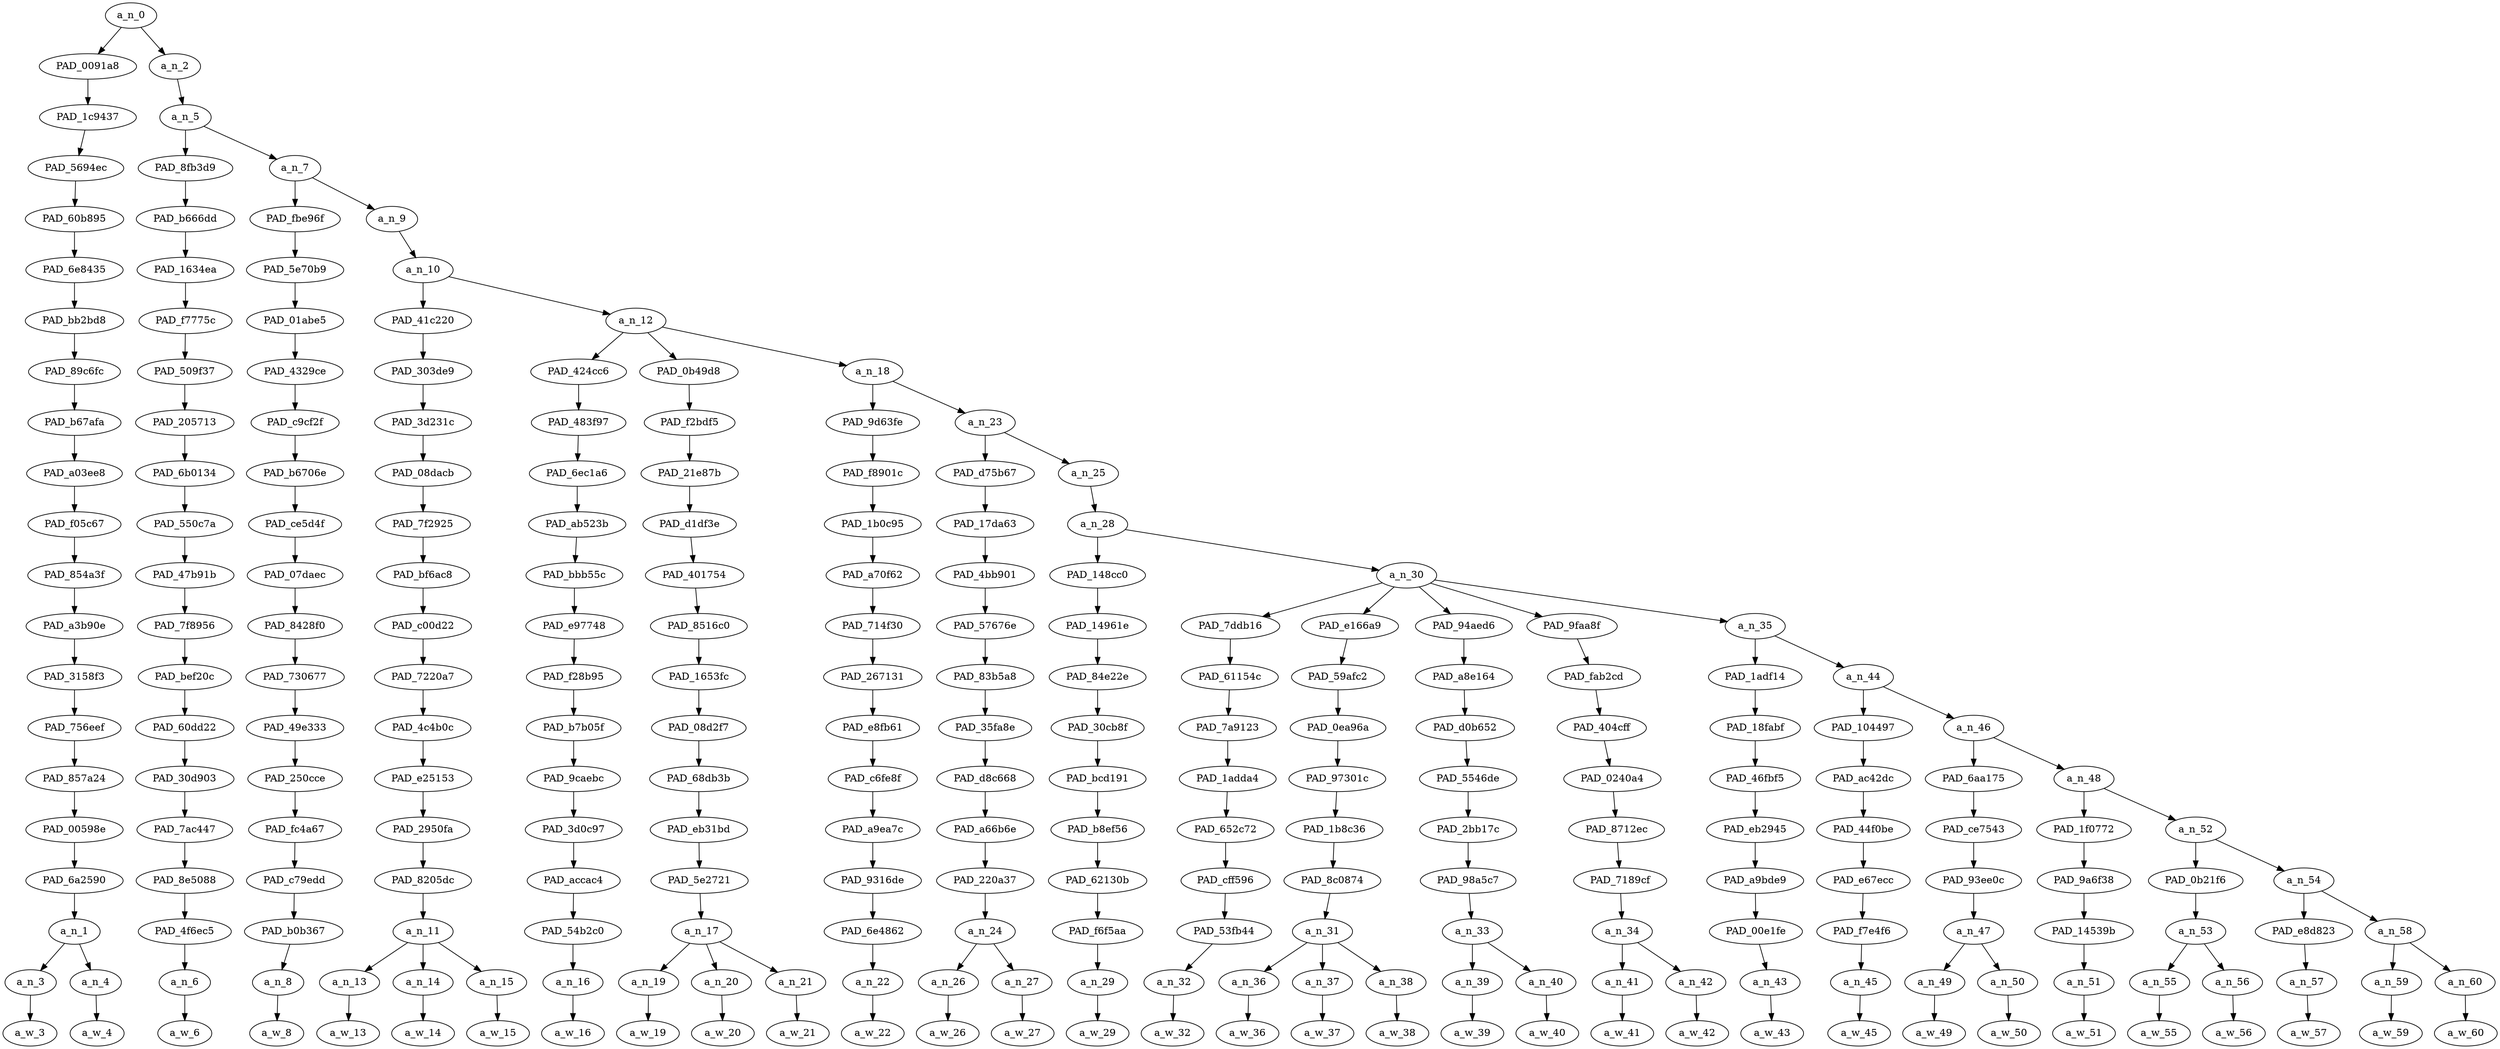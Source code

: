 strict digraph "" {
	a_n_0	[div_dir=1,
		index=0,
		level=20,
		pos="2.03865966796875,20!",
		text_span="[0, 1, 2, 3, 4, 5, 6, 7, 8, 9, 10, 11, 12, 13, 14, 15, 16, 17, 18, 19, 20, 21, 22, 23, 24, 25, 26, 27, 28, 29, 30, 31, 32]",
		value=0.99999999];
	PAD_0091a8	[div_dir=-1,
		index=0,
		level=19,
		pos="0.5,19!",
		text_span="[0, 1]",
		value=0.09368764];
	a_n_0 -> PAD_0091a8;
	a_n_2	[div_dir=1,
		index=1,
		level=19,
		pos="3.5773193359375,19!",
		text_span="[2, 3, 4, 5, 6, 7, 8, 9, 10, 11, 12, 13, 14, 15, 16, 17, 18, 19, 20, 21, 22, 23, 24, 25, 26, 27, 28, 29, 30, 31, 32]",
		value=0.90568983];
	a_n_0 -> a_n_2;
	PAD_1c9437	[div_dir=-1,
		index=0,
		level=18,
		pos="0.5,18!",
		text_span="[0, 1]",
		value=0.09368764];
	PAD_0091a8 -> PAD_1c9437;
	PAD_5694ec	[div_dir=-1,
		index=0,
		level=17,
		pos="0.5,17!",
		text_span="[0, 1]",
		value=0.09368764];
	PAD_1c9437 -> PAD_5694ec;
	PAD_60b895	[div_dir=-1,
		index=0,
		level=16,
		pos="0.5,16!",
		text_span="[0, 1]",
		value=0.09368764];
	PAD_5694ec -> PAD_60b895;
	PAD_6e8435	[div_dir=-1,
		index=0,
		level=15,
		pos="0.5,15!",
		text_span="[0, 1]",
		value=0.09368764];
	PAD_60b895 -> PAD_6e8435;
	PAD_bb2bd8	[div_dir=-1,
		index=0,
		level=14,
		pos="0.5,14!",
		text_span="[0, 1]",
		value=0.09368764];
	PAD_6e8435 -> PAD_bb2bd8;
	PAD_89c6fc	[div_dir=-1,
		index=0,
		level=13,
		pos="0.5,13!",
		text_span="[0, 1]",
		value=0.09368764];
	PAD_bb2bd8 -> PAD_89c6fc;
	PAD_b67afa	[div_dir=-1,
		index=0,
		level=12,
		pos="0.5,12!",
		text_span="[0, 1]",
		value=0.09368764];
	PAD_89c6fc -> PAD_b67afa;
	PAD_a03ee8	[div_dir=-1,
		index=0,
		level=11,
		pos="0.5,11!",
		text_span="[0, 1]",
		value=0.09368764];
	PAD_b67afa -> PAD_a03ee8;
	PAD_f05c67	[div_dir=-1,
		index=0,
		level=10,
		pos="0.5,10!",
		text_span="[0, 1]",
		value=0.09368764];
	PAD_a03ee8 -> PAD_f05c67;
	PAD_854a3f	[div_dir=-1,
		index=0,
		level=9,
		pos="0.5,9!",
		text_span="[0, 1]",
		value=0.09368764];
	PAD_f05c67 -> PAD_854a3f;
	PAD_a3b90e	[div_dir=-1,
		index=0,
		level=8,
		pos="0.5,8!",
		text_span="[0, 1]",
		value=0.09368764];
	PAD_854a3f -> PAD_a3b90e;
	PAD_3158f3	[div_dir=-1,
		index=0,
		level=7,
		pos="0.5,7!",
		text_span="[0, 1]",
		value=0.09368764];
	PAD_a3b90e -> PAD_3158f3;
	PAD_756eef	[div_dir=-1,
		index=0,
		level=6,
		pos="0.5,6!",
		text_span="[0, 1]",
		value=0.09368764];
	PAD_3158f3 -> PAD_756eef;
	PAD_857a24	[div_dir=-1,
		index=0,
		level=5,
		pos="0.5,5!",
		text_span="[0, 1]",
		value=0.09368764];
	PAD_756eef -> PAD_857a24;
	PAD_00598e	[div_dir=-1,
		index=0,
		level=4,
		pos="0.5,4!",
		text_span="[0, 1]",
		value=0.09368764];
	PAD_857a24 -> PAD_00598e;
	PAD_6a2590	[div_dir=-1,
		index=0,
		level=3,
		pos="0.5,3!",
		text_span="[0, 1]",
		value=0.09368764];
	PAD_00598e -> PAD_6a2590;
	a_n_1	[div_dir=-1,
		index=0,
		level=2,
		pos="0.5,2!",
		text_span="[0, 1]",
		value=0.09368764];
	PAD_6a2590 -> a_n_1;
	a_n_3	[div_dir=-1,
		index=0,
		level=1,
		pos="0.0,1!",
		text_span="[0]",
		value=0.04449030];
	a_n_1 -> a_n_3;
	a_n_4	[div_dir=-1,
		index=1,
		level=1,
		pos="1.0,1!",
		text_span="[1]",
		value=0.04882544];
	a_n_1 -> a_n_4;
	a_w_3	[div_dir=0,
		index=0,
		level=0,
		pos="0,0!",
		text_span="[0]",
		value="<user>"];
	a_n_3 -> a_w_3;
	a_w_4	[div_dir=0,
		index=1,
		level=0,
		pos="1,0!",
		text_span="[1]",
		value="<u200d>"];
	a_n_4 -> a_w_4;
	a_n_5	[div_dir=1,
		index=1,
		level=18,
		pos="3.5773193359375,18!",
		text_span="[2, 3, 4, 5, 6, 7, 8, 9, 10, 11, 12, 13, 14, 15, 16, 17, 18, 19, 20, 21, 22, 23, 24, 25, 26, 27, 28, 29, 30, 31, 32]",
		value=0.90503466];
	a_n_2 -> a_n_5;
	PAD_8fb3d9	[div_dir=1,
		index=1,
		level=17,
		pos="2.0,17!",
		text_span="[2]",
		value=0.03025991];
	a_n_5 -> PAD_8fb3d9;
	a_n_7	[div_dir=1,
		index=2,
		level=17,
		pos="5.154638671875,17!",
		text_span="[3, 4, 5, 6, 7, 8, 9, 10, 11, 12, 13, 14, 15, 16, 17, 18, 19, 20, 21, 22, 23, 24, 25, 26, 27, 28, 29, 30, 31, 32]",
		value=0.87411958];
	a_n_5 -> a_n_7;
	PAD_b666dd	[div_dir=1,
		index=1,
		level=16,
		pos="2.0,16!",
		text_span="[2]",
		value=0.03025991];
	PAD_8fb3d9 -> PAD_b666dd;
	PAD_1634ea	[div_dir=1,
		index=1,
		level=15,
		pos="2.0,15!",
		text_span="[2]",
		value=0.03025991];
	PAD_b666dd -> PAD_1634ea;
	PAD_f7775c	[div_dir=1,
		index=1,
		level=14,
		pos="2.0,14!",
		text_span="[2]",
		value=0.03025991];
	PAD_1634ea -> PAD_f7775c;
	PAD_509f37	[div_dir=1,
		index=1,
		level=13,
		pos="2.0,13!",
		text_span="[2]",
		value=0.03025991];
	PAD_f7775c -> PAD_509f37;
	PAD_205713	[div_dir=1,
		index=1,
		level=12,
		pos="2.0,12!",
		text_span="[2]",
		value=0.03025991];
	PAD_509f37 -> PAD_205713;
	PAD_6b0134	[div_dir=1,
		index=1,
		level=11,
		pos="2.0,11!",
		text_span="[2]",
		value=0.03025991];
	PAD_205713 -> PAD_6b0134;
	PAD_550c7a	[div_dir=1,
		index=1,
		level=10,
		pos="2.0,10!",
		text_span="[2]",
		value=0.03025991];
	PAD_6b0134 -> PAD_550c7a;
	PAD_47b91b	[div_dir=1,
		index=1,
		level=9,
		pos="2.0,9!",
		text_span="[2]",
		value=0.03025991];
	PAD_550c7a -> PAD_47b91b;
	PAD_7f8956	[div_dir=1,
		index=1,
		level=8,
		pos="2.0,8!",
		text_span="[2]",
		value=0.03025991];
	PAD_47b91b -> PAD_7f8956;
	PAD_bef20c	[div_dir=1,
		index=1,
		level=7,
		pos="2.0,7!",
		text_span="[2]",
		value=0.03025991];
	PAD_7f8956 -> PAD_bef20c;
	PAD_60dd22	[div_dir=1,
		index=1,
		level=6,
		pos="2.0,6!",
		text_span="[2]",
		value=0.03025991];
	PAD_bef20c -> PAD_60dd22;
	PAD_30d903	[div_dir=1,
		index=1,
		level=5,
		pos="2.0,5!",
		text_span="[2]",
		value=0.03025991];
	PAD_60dd22 -> PAD_30d903;
	PAD_7ac447	[div_dir=1,
		index=1,
		level=4,
		pos="2.0,4!",
		text_span="[2]",
		value=0.03025991];
	PAD_30d903 -> PAD_7ac447;
	PAD_8e5088	[div_dir=1,
		index=1,
		level=3,
		pos="2.0,3!",
		text_span="[2]",
		value=0.03025991];
	PAD_7ac447 -> PAD_8e5088;
	PAD_4f6ec5	[div_dir=1,
		index=1,
		level=2,
		pos="2.0,2!",
		text_span="[2]",
		value=0.03025991];
	PAD_8e5088 -> PAD_4f6ec5;
	a_n_6	[div_dir=1,
		index=2,
		level=1,
		pos="2.0,1!",
		text_span="[2]",
		value=0.03025991];
	PAD_4f6ec5 -> a_n_6;
	a_w_6	[div_dir=0,
		index=2,
		level=0,
		pos="2,0!",
		text_span="[2]",
		value=i];
	a_n_6 -> a_w_6;
	PAD_fbe96f	[div_dir=-1,
		index=2,
		level=16,
		pos="3.0,16!",
		text_span="[3]",
		value=0.02992532];
	a_n_7 -> PAD_fbe96f;
	a_n_9	[div_dir=1,
		index=3,
		level=16,
		pos="7.30927734375,16!",
		text_span="[4, 5, 6, 7, 8, 9, 10, 11, 12, 13, 14, 15, 16, 17, 18, 19, 20, 21, 22, 23, 24, 25, 26, 27, 28, 29, 30, 31, 32]",
		value=0.84353866];
	a_n_7 -> a_n_9;
	PAD_5e70b9	[div_dir=-1,
		index=2,
		level=15,
		pos="3.0,15!",
		text_span="[3]",
		value=0.02992532];
	PAD_fbe96f -> PAD_5e70b9;
	PAD_01abe5	[div_dir=-1,
		index=2,
		level=14,
		pos="3.0,14!",
		text_span="[3]",
		value=0.02992532];
	PAD_5e70b9 -> PAD_01abe5;
	PAD_4329ce	[div_dir=-1,
		index=2,
		level=13,
		pos="3.0,13!",
		text_span="[3]",
		value=0.02992532];
	PAD_01abe5 -> PAD_4329ce;
	PAD_c9cf2f	[div_dir=-1,
		index=2,
		level=12,
		pos="3.0,12!",
		text_span="[3]",
		value=0.02992532];
	PAD_4329ce -> PAD_c9cf2f;
	PAD_b6706e	[div_dir=-1,
		index=2,
		level=11,
		pos="3.0,11!",
		text_span="[3]",
		value=0.02992532];
	PAD_c9cf2f -> PAD_b6706e;
	PAD_ce5d4f	[div_dir=-1,
		index=2,
		level=10,
		pos="3.0,10!",
		text_span="[3]",
		value=0.02992532];
	PAD_b6706e -> PAD_ce5d4f;
	PAD_07daec	[div_dir=-1,
		index=2,
		level=9,
		pos="3.0,9!",
		text_span="[3]",
		value=0.02992532];
	PAD_ce5d4f -> PAD_07daec;
	PAD_8428f0	[div_dir=-1,
		index=2,
		level=8,
		pos="3.0,8!",
		text_span="[3]",
		value=0.02992532];
	PAD_07daec -> PAD_8428f0;
	PAD_730677	[div_dir=-1,
		index=2,
		level=7,
		pos="3.0,7!",
		text_span="[3]",
		value=0.02992532];
	PAD_8428f0 -> PAD_730677;
	PAD_49e333	[div_dir=-1,
		index=2,
		level=6,
		pos="3.0,6!",
		text_span="[3]",
		value=0.02992532];
	PAD_730677 -> PAD_49e333;
	PAD_250cce	[div_dir=-1,
		index=2,
		level=5,
		pos="3.0,5!",
		text_span="[3]",
		value=0.02992532];
	PAD_49e333 -> PAD_250cce;
	PAD_fc4a67	[div_dir=-1,
		index=2,
		level=4,
		pos="3.0,4!",
		text_span="[3]",
		value=0.02992532];
	PAD_250cce -> PAD_fc4a67;
	PAD_c79edd	[div_dir=-1,
		index=2,
		level=3,
		pos="3.0,3!",
		text_span="[3]",
		value=0.02992532];
	PAD_fc4a67 -> PAD_c79edd;
	PAD_b0b367	[div_dir=-1,
		index=2,
		level=2,
		pos="3.0,2!",
		text_span="[3]",
		value=0.02992532];
	PAD_c79edd -> PAD_b0b367;
	a_n_8	[div_dir=-1,
		index=3,
		level=1,
		pos="3.0,1!",
		text_span="[3]",
		value=0.02992532];
	PAD_b0b367 -> a_n_8;
	a_w_8	[div_dir=0,
		index=3,
		level=0,
		pos="3,0!",
		text_span="[3]",
		value=agree];
	a_n_8 -> a_w_8;
	a_n_10	[div_dir=1,
		index=3,
		level=15,
		pos="7.30927734375,15!",
		text_span="[4, 5, 6, 7, 8, 9, 10, 11, 12, 13, 14, 15, 16, 17, 18, 19, 20, 21, 22, 23, 24, 25, 26, 27, 28, 29, 30, 31, 32]",
		value=0.84286565];
	a_n_9 -> a_n_10;
	PAD_41c220	[div_dir=1,
		index=3,
		level=14,
		pos="5.0,14!",
		text_span="[4, 5, 6]",
		value=0.06357774];
	a_n_10 -> PAD_41c220;
	a_n_12	[div_dir=1,
		index=4,
		level=14,
		pos="9.6185546875,14!",
		text_span="[7, 8, 9, 10, 11, 12, 13, 14, 15, 16, 17, 18, 19, 20, 21, 22, 23, 24, 25, 26, 27, 28, 29, 30, 31, 32]",
		value=0.77861490];
	a_n_10 -> a_n_12;
	PAD_303de9	[div_dir=1,
		index=3,
		level=13,
		pos="5.0,13!",
		text_span="[4, 5, 6]",
		value=0.06357774];
	PAD_41c220 -> PAD_303de9;
	PAD_3d231c	[div_dir=1,
		index=3,
		level=12,
		pos="5.0,12!",
		text_span="[4, 5, 6]",
		value=0.06357774];
	PAD_303de9 -> PAD_3d231c;
	PAD_08dacb	[div_dir=1,
		index=3,
		level=11,
		pos="5.0,11!",
		text_span="[4, 5, 6]",
		value=0.06357774];
	PAD_3d231c -> PAD_08dacb;
	PAD_7f2925	[div_dir=1,
		index=3,
		level=10,
		pos="5.0,10!",
		text_span="[4, 5, 6]",
		value=0.06357774];
	PAD_08dacb -> PAD_7f2925;
	PAD_bf6ac8	[div_dir=1,
		index=3,
		level=9,
		pos="5.0,9!",
		text_span="[4, 5, 6]",
		value=0.06357774];
	PAD_7f2925 -> PAD_bf6ac8;
	PAD_c00d22	[div_dir=1,
		index=3,
		level=8,
		pos="5.0,8!",
		text_span="[4, 5, 6]",
		value=0.06357774];
	PAD_bf6ac8 -> PAD_c00d22;
	PAD_7220a7	[div_dir=1,
		index=3,
		level=7,
		pos="5.0,7!",
		text_span="[4, 5, 6]",
		value=0.06357774];
	PAD_c00d22 -> PAD_7220a7;
	PAD_4c4b0c	[div_dir=1,
		index=3,
		level=6,
		pos="5.0,6!",
		text_span="[4, 5, 6]",
		value=0.06357774];
	PAD_7220a7 -> PAD_4c4b0c;
	PAD_e25153	[div_dir=1,
		index=3,
		level=5,
		pos="5.0,5!",
		text_span="[4, 5, 6]",
		value=0.06357774];
	PAD_4c4b0c -> PAD_e25153;
	PAD_2950fa	[div_dir=1,
		index=3,
		level=4,
		pos="5.0,4!",
		text_span="[4, 5, 6]",
		value=0.06357774];
	PAD_e25153 -> PAD_2950fa;
	PAD_8205dc	[div_dir=1,
		index=3,
		level=3,
		pos="5.0,3!",
		text_span="[4, 5, 6]",
		value=0.06357774];
	PAD_2950fa -> PAD_8205dc;
	a_n_11	[div_dir=1,
		index=3,
		level=2,
		pos="5.0,2!",
		text_span="[4, 5, 6]",
		value=0.06357774];
	PAD_8205dc -> a_n_11;
	a_n_13	[div_dir=1,
		index=4,
		level=1,
		pos="4.0,1!",
		text_span="[4]",
		value=0.01870530];
	a_n_11 -> a_n_13;
	a_n_14	[div_dir=1,
		index=5,
		level=1,
		pos="5.0,1!",
		text_span="[5]",
		value=0.02303440];
	a_n_11 -> a_n_14;
	a_n_15	[div_dir=1,
		index=6,
		level=1,
		pos="6.0,1!",
		text_span="[6]",
		value=0.02161282];
	a_n_11 -> a_n_15;
	a_w_13	[div_dir=0,
		index=4,
		level=0,
		pos="4,0!",
		text_span="[4]",
		value=the];
	a_n_13 -> a_w_13;
	a_w_14	[div_dir=0,
		index=5,
		level=0,
		pos="5,0!",
		text_span="[5]",
		value=catholic];
	a_n_14 -> a_w_14;
	a_w_15	[div_dir=0,
		index=6,
		level=0,
		pos="6,0!",
		text_span="[6]",
		value=church];
	a_n_15 -> a_w_15;
	PAD_424cc6	[div_dir=1,
		index=4,
		level=13,
		pos="7.0,13!",
		text_span="[7]",
		value=0.02448675];
	a_n_12 -> PAD_424cc6;
	PAD_0b49d8	[div_dir=1,
		index=5,
		level=13,
		pos="9.0,13!",
		text_span="[8, 9, 10]",
		value=0.15094545];
	a_n_12 -> PAD_0b49d8;
	a_n_18	[div_dir=1,
		index=6,
		level=13,
		pos="12.8556640625,13!",
		text_span="[11, 12, 13, 14, 15, 16, 17, 18, 19, 20, 21, 22, 23, 24, 25, 26, 27, 28, 29, 30, 31, 32]",
		value=0.60254772];
	a_n_12 -> a_n_18;
	PAD_483f97	[div_dir=1,
		index=4,
		level=12,
		pos="7.0,12!",
		text_span="[7]",
		value=0.02448675];
	PAD_424cc6 -> PAD_483f97;
	PAD_6ec1a6	[div_dir=1,
		index=4,
		level=11,
		pos="7.0,11!",
		text_span="[7]",
		value=0.02448675];
	PAD_483f97 -> PAD_6ec1a6;
	PAD_ab523b	[div_dir=1,
		index=4,
		level=10,
		pos="7.0,10!",
		text_span="[7]",
		value=0.02448675];
	PAD_6ec1a6 -> PAD_ab523b;
	PAD_bbb55c	[div_dir=1,
		index=4,
		level=9,
		pos="7.0,9!",
		text_span="[7]",
		value=0.02448675];
	PAD_ab523b -> PAD_bbb55c;
	PAD_e97748	[div_dir=1,
		index=4,
		level=8,
		pos="7.0,8!",
		text_span="[7]",
		value=0.02448675];
	PAD_bbb55c -> PAD_e97748;
	PAD_f28b95	[div_dir=1,
		index=4,
		level=7,
		pos="7.0,7!",
		text_span="[7]",
		value=0.02448675];
	PAD_e97748 -> PAD_f28b95;
	PAD_b7b05f	[div_dir=1,
		index=4,
		level=6,
		pos="7.0,6!",
		text_span="[7]",
		value=0.02448675];
	PAD_f28b95 -> PAD_b7b05f;
	PAD_9caebc	[div_dir=1,
		index=4,
		level=5,
		pos="7.0,5!",
		text_span="[7]",
		value=0.02448675];
	PAD_b7b05f -> PAD_9caebc;
	PAD_3d0c97	[div_dir=1,
		index=4,
		level=4,
		pos="7.0,4!",
		text_span="[7]",
		value=0.02448675];
	PAD_9caebc -> PAD_3d0c97;
	PAD_accac4	[div_dir=1,
		index=4,
		level=3,
		pos="7.0,3!",
		text_span="[7]",
		value=0.02448675];
	PAD_3d0c97 -> PAD_accac4;
	PAD_54b2c0	[div_dir=1,
		index=4,
		level=2,
		pos="7.0,2!",
		text_span="[7]",
		value=0.02448675];
	PAD_accac4 -> PAD_54b2c0;
	a_n_16	[div_dir=1,
		index=7,
		level=1,
		pos="7.0,1!",
		text_span="[7]",
		value=0.02448675];
	PAD_54b2c0 -> a_n_16;
	a_w_16	[div_dir=0,
		index=7,
		level=0,
		pos="7,0!",
		text_span="[7]",
		value=loves];
	a_n_16 -> a_w_16;
	PAD_f2bdf5	[div_dir=1,
		index=5,
		level=12,
		pos="9.0,12!",
		text_span="[8, 9, 10]",
		value=0.15094545];
	PAD_0b49d8 -> PAD_f2bdf5;
	PAD_21e87b	[div_dir=1,
		index=5,
		level=11,
		pos="9.0,11!",
		text_span="[8, 9, 10]",
		value=0.15094545];
	PAD_f2bdf5 -> PAD_21e87b;
	PAD_d1df3e	[div_dir=1,
		index=5,
		level=10,
		pos="9.0,10!",
		text_span="[8, 9, 10]",
		value=0.15094545];
	PAD_21e87b -> PAD_d1df3e;
	PAD_401754	[div_dir=1,
		index=5,
		level=9,
		pos="9.0,9!",
		text_span="[8, 9, 10]",
		value=0.15094545];
	PAD_d1df3e -> PAD_401754;
	PAD_8516c0	[div_dir=1,
		index=5,
		level=8,
		pos="9.0,8!",
		text_span="[8, 9, 10]",
		value=0.15094545];
	PAD_401754 -> PAD_8516c0;
	PAD_1653fc	[div_dir=1,
		index=5,
		level=7,
		pos="9.0,7!",
		text_span="[8, 9, 10]",
		value=0.15094545];
	PAD_8516c0 -> PAD_1653fc;
	PAD_08d2f7	[div_dir=1,
		index=5,
		level=6,
		pos="9.0,6!",
		text_span="[8, 9, 10]",
		value=0.15094545];
	PAD_1653fc -> PAD_08d2f7;
	PAD_68db3b	[div_dir=1,
		index=5,
		level=5,
		pos="9.0,5!",
		text_span="[8, 9, 10]",
		value=0.15094545];
	PAD_08d2f7 -> PAD_68db3b;
	PAD_eb31bd	[div_dir=1,
		index=5,
		level=4,
		pos="9.0,4!",
		text_span="[8, 9, 10]",
		value=0.15094545];
	PAD_68db3b -> PAD_eb31bd;
	PAD_5e2721	[div_dir=1,
		index=5,
		level=3,
		pos="9.0,3!",
		text_span="[8, 9, 10]",
		value=0.15094545];
	PAD_eb31bd -> PAD_5e2721;
	a_n_17	[div_dir=1,
		index=5,
		level=2,
		pos="9.0,2!",
		text_span="[8, 9, 10]",
		value=0.15094545];
	PAD_5e2721 -> a_n_17;
	a_n_19	[div_dir=1,
		index=8,
		level=1,
		pos="8.0,1!",
		text_span="[8]",
		value=0.01916651];
	a_n_17 -> a_n_19;
	a_n_20	[div_dir=1,
		index=9,
		level=1,
		pos="9.0,1!",
		text_span="[9]",
		value=0.08926177];
	a_n_17 -> a_n_20;
	a_n_21	[div_dir=1,
		index=10,
		level=1,
		pos="10.0,1!",
		text_span="[10]",
		value=0.04222968];
	a_n_17 -> a_n_21;
	a_w_19	[div_dir=0,
		index=8,
		level=0,
		pos="8,0!",
		text_span="[8]",
		value=their];
	a_n_19 -> a_w_19;
	a_w_20	[div_dir=0,
		index=9,
		level=0,
		pos="9,0!",
		text_span="[9]",
		value=muzzie];
	a_n_20 -> a_w_20;
	a_w_21	[div_dir=0,
		index=10,
		level=0,
		pos="10,0!",
		text_span="[10]",
		value=infiltration];
	a_n_21 -> a_w_21;
	PAD_9d63fe	[div_dir=1,
		index=6,
		level=12,
		pos="11.0,12!",
		text_span="[11]",
		value=0.01454459];
	a_n_18 -> PAD_9d63fe;
	a_n_23	[div_dir=1,
		index=7,
		level=12,
		pos="14.711328125,12!",
		text_span="[12, 13, 14, 15, 16, 17, 18, 19, 20, 21, 22, 23, 24, 25, 26, 27, 28, 29, 30, 31, 32]",
		value=0.58745850];
	a_n_18 -> a_n_23;
	PAD_f8901c	[div_dir=1,
		index=6,
		level=11,
		pos="11.0,11!",
		text_span="[11]",
		value=0.01454459];
	PAD_9d63fe -> PAD_f8901c;
	PAD_1b0c95	[div_dir=1,
		index=6,
		level=10,
		pos="11.0,10!",
		text_span="[11]",
		value=0.01454459];
	PAD_f8901c -> PAD_1b0c95;
	PAD_a70f62	[div_dir=1,
		index=6,
		level=9,
		pos="11.0,9!",
		text_span="[11]",
		value=0.01454459];
	PAD_1b0c95 -> PAD_a70f62;
	PAD_714f30	[div_dir=1,
		index=6,
		level=8,
		pos="11.0,8!",
		text_span="[11]",
		value=0.01454459];
	PAD_a70f62 -> PAD_714f30;
	PAD_267131	[div_dir=1,
		index=6,
		level=7,
		pos="11.0,7!",
		text_span="[11]",
		value=0.01454459];
	PAD_714f30 -> PAD_267131;
	PAD_e8fb61	[div_dir=1,
		index=6,
		level=6,
		pos="11.0,6!",
		text_span="[11]",
		value=0.01454459];
	PAD_267131 -> PAD_e8fb61;
	PAD_c6fe8f	[div_dir=1,
		index=6,
		level=5,
		pos="11.0,5!",
		text_span="[11]",
		value=0.01454459];
	PAD_e8fb61 -> PAD_c6fe8f;
	PAD_a9ea7c	[div_dir=1,
		index=6,
		level=4,
		pos="11.0,4!",
		text_span="[11]",
		value=0.01454459];
	PAD_c6fe8f -> PAD_a9ea7c;
	PAD_9316de	[div_dir=1,
		index=6,
		level=3,
		pos="11.0,3!",
		text_span="[11]",
		value=0.01454459];
	PAD_a9ea7c -> PAD_9316de;
	PAD_6e4862	[div_dir=1,
		index=6,
		level=2,
		pos="11.0,2!",
		text_span="[11]",
		value=0.01454459];
	PAD_9316de -> PAD_6e4862;
	a_n_22	[div_dir=1,
		index=11,
		level=1,
		pos="11.0,1!",
		text_span="[11]",
		value=0.01454459];
	PAD_6e4862 -> a_n_22;
	a_w_22	[div_dir=0,
		index=11,
		level=0,
		pos="11,0!",
		text_span="[11]",
		value=at];
	a_n_22 -> a_w_22;
	PAD_d75b67	[div_dir=1,
		index=7,
		level=11,
		pos="12.5,11!",
		text_span="[12, 13]",
		value=0.03211676];
	a_n_23 -> PAD_d75b67;
	a_n_25	[div_dir=1,
		index=8,
		level=11,
		pos="16.92265625,11!",
		text_span="[14, 15, 16, 17, 18, 19, 20, 21, 22, 23, 24, 25, 26, 27, 28, 29, 30, 31, 32]",
		value=0.55479472];
	a_n_23 -> a_n_25;
	PAD_17da63	[div_dir=1,
		index=7,
		level=10,
		pos="12.5,10!",
		text_span="[12, 13]",
		value=0.03211676];
	PAD_d75b67 -> PAD_17da63;
	PAD_4bb901	[div_dir=1,
		index=7,
		level=9,
		pos="12.5,9!",
		text_span="[12, 13]",
		value=0.03211676];
	PAD_17da63 -> PAD_4bb901;
	PAD_57676e	[div_dir=1,
		index=7,
		level=8,
		pos="12.5,8!",
		text_span="[12, 13]",
		value=0.03211676];
	PAD_4bb901 -> PAD_57676e;
	PAD_83b5a8	[div_dir=1,
		index=7,
		level=7,
		pos="12.5,7!",
		text_span="[12, 13]",
		value=0.03211676];
	PAD_57676e -> PAD_83b5a8;
	PAD_35fa8e	[div_dir=1,
		index=7,
		level=6,
		pos="12.5,6!",
		text_span="[12, 13]",
		value=0.03211676];
	PAD_83b5a8 -> PAD_35fa8e;
	PAD_d8c668	[div_dir=1,
		index=7,
		level=5,
		pos="12.5,5!",
		text_span="[12, 13]",
		value=0.03211676];
	PAD_35fa8e -> PAD_d8c668;
	PAD_a66b6e	[div_dir=1,
		index=7,
		level=4,
		pos="12.5,4!",
		text_span="[12, 13]",
		value=0.03211676];
	PAD_d8c668 -> PAD_a66b6e;
	PAD_220a37	[div_dir=1,
		index=7,
		level=3,
		pos="12.5,3!",
		text_span="[12, 13]",
		value=0.03211676];
	PAD_a66b6e -> PAD_220a37;
	a_n_24	[div_dir=1,
		index=7,
		level=2,
		pos="12.5,2!",
		text_span="[12, 13]",
		value=0.03211676];
	PAD_220a37 -> a_n_24;
	a_n_26	[div_dir=1,
		index=12,
		level=1,
		pos="12.0,1!",
		text_span="[12]",
		value=0.01501913];
	a_n_24 -> a_n_26;
	a_n_27	[div_dir=1,
		index=13,
		level=1,
		pos="13.0,1!",
		text_span="[13]",
		value=0.01699038];
	a_n_24 -> a_n_27;
	a_w_26	[div_dir=0,
		index=12,
		level=0,
		pos="12,0!",
		text_span="[12]",
		value=any];
	a_n_26 -> a_w_26;
	a_w_27	[div_dir=0,
		index=13,
		level=0,
		pos="13,0!",
		text_span="[13]",
		value=cost];
	a_n_27 -> a_w_27;
	a_n_28	[div_dir=1,
		index=8,
		level=10,
		pos="16.92265625,10!",
		text_span="[14, 15, 16, 17, 18, 19, 20, 21, 22, 23, 24, 25, 26, 27, 28, 29, 30, 31, 32]",
		value=0.55425502];
	a_n_25 -> a_n_28;
	PAD_148cc0	[div_dir=1,
		index=8,
		level=9,
		pos="14.0,9!",
		text_span="[14]",
		value=0.01765897];
	a_n_28 -> PAD_148cc0;
	a_n_30	[div_dir=1,
		index=9,
		level=9,
		pos="19.8453125,9!",
		text_span="[15, 16, 17, 18, 19, 20, 21, 22, 23, 24, 25, 26, 27, 28, 29, 30, 31, 32]",
		value=0.53605636];
	a_n_28 -> a_n_30;
	PAD_14961e	[div_dir=1,
		index=8,
		level=8,
		pos="14.0,8!",
		text_span="[14]",
		value=0.01765897];
	PAD_148cc0 -> PAD_14961e;
	PAD_84e22e	[div_dir=1,
		index=8,
		level=7,
		pos="14.0,7!",
		text_span="[14]",
		value=0.01765897];
	PAD_14961e -> PAD_84e22e;
	PAD_30cb8f	[div_dir=1,
		index=8,
		level=6,
		pos="14.0,6!",
		text_span="[14]",
		value=0.01765897];
	PAD_84e22e -> PAD_30cb8f;
	PAD_bcd191	[div_dir=1,
		index=8,
		level=5,
		pos="14.0,5!",
		text_span="[14]",
		value=0.01765897];
	PAD_30cb8f -> PAD_bcd191;
	PAD_b8ef56	[div_dir=1,
		index=8,
		level=4,
		pos="14.0,4!",
		text_span="[14]",
		value=0.01765897];
	PAD_bcd191 -> PAD_b8ef56;
	PAD_62130b	[div_dir=1,
		index=8,
		level=3,
		pos="14.0,3!",
		text_span="[14]",
		value=0.01765897];
	PAD_b8ef56 -> PAD_62130b;
	PAD_f6f5aa	[div_dir=1,
		index=8,
		level=2,
		pos="14.0,2!",
		text_span="[14]",
		value=0.01765897];
	PAD_62130b -> PAD_f6f5aa;
	a_n_29	[div_dir=1,
		index=14,
		level=1,
		pos="14.0,1!",
		text_span="[14]",
		value=0.01765897];
	PAD_f6f5aa -> a_n_29;
	a_w_29	[div_dir=0,
		index=14,
		level=0,
		pos="14,0!",
		text_span="[14]",
		value=they];
	a_n_29 -> a_w_29;
	PAD_7ddb16	[div_dir=1,
		index=10,
		level=8,
		pos="18.0,8!",
		text_span="[18]",
		value=0.01663753];
	a_n_30 -> PAD_7ddb16;
	PAD_e166a9	[div_dir=1,
		index=9,
		level=8,
		pos="16.0,8!",
		text_span="[15, 16, 17]",
		value=0.05279918];
	a_n_30 -> PAD_e166a9;
	PAD_94aed6	[div_dir=1,
		index=11,
		level=8,
		pos="19.5,8!",
		text_span="[19, 20]",
		value=0.03702164];
	a_n_30 -> PAD_94aed6;
	PAD_9faa8f	[div_dir=1,
		index=12,
		level=8,
		pos="21.5,8!",
		text_span="[21, 22]",
		value=0.06376413];
	a_n_30 -> PAD_9faa8f;
	a_n_35	[div_dir=1,
		index=13,
		level=8,
		pos="24.2265625,8!",
		text_span="[23, 24, 25, 26, 27, 28, 29, 30, 31, 32]",
		value=0.36531322];
	a_n_30 -> a_n_35;
	PAD_61154c	[div_dir=1,
		index=10,
		level=7,
		pos="18.0,7!",
		text_span="[18]",
		value=0.01663753];
	PAD_7ddb16 -> PAD_61154c;
	PAD_7a9123	[div_dir=1,
		index=10,
		level=6,
		pos="18.0,6!",
		text_span="[18]",
		value=0.01663753];
	PAD_61154c -> PAD_7a9123;
	PAD_1adda4	[div_dir=1,
		index=10,
		level=5,
		pos="18.0,5!",
		text_span="[18]",
		value=0.01663753];
	PAD_7a9123 -> PAD_1adda4;
	PAD_652c72	[div_dir=1,
		index=10,
		level=4,
		pos="18.0,4!",
		text_span="[18]",
		value=0.01663753];
	PAD_1adda4 -> PAD_652c72;
	PAD_cff596	[div_dir=1,
		index=10,
		level=3,
		pos="18.0,3!",
		text_span="[18]",
		value=0.01663753];
	PAD_652c72 -> PAD_cff596;
	PAD_53fb44	[div_dir=1,
		index=10,
		level=2,
		pos="18.0,2!",
		text_span="[18]",
		value=0.01663753];
	PAD_cff596 -> PAD_53fb44;
	a_n_32	[div_dir=1,
		index=18,
		level=1,
		pos="18.0,1!",
		text_span="[18]",
		value=0.01663753];
	PAD_53fb44 -> a_n_32;
	a_w_32	[div_dir=0,
		index=18,
		level=0,
		pos="18,0!",
		text_span="[18]",
		value=and1];
	a_n_32 -> a_w_32;
	PAD_59afc2	[div_dir=1,
		index=9,
		level=7,
		pos="16.0,7!",
		text_span="[15, 16, 17]",
		value=0.05279918];
	PAD_e166a9 -> PAD_59afc2;
	PAD_0ea96a	[div_dir=1,
		index=9,
		level=6,
		pos="16.0,6!",
		text_span="[15, 16, 17]",
		value=0.05279918];
	PAD_59afc2 -> PAD_0ea96a;
	PAD_97301c	[div_dir=1,
		index=9,
		level=5,
		pos="16.0,5!",
		text_span="[15, 16, 17]",
		value=0.05279918];
	PAD_0ea96a -> PAD_97301c;
	PAD_1b8c36	[div_dir=1,
		index=9,
		level=4,
		pos="16.0,4!",
		text_span="[15, 16, 17]",
		value=0.05279918];
	PAD_97301c -> PAD_1b8c36;
	PAD_8c0874	[div_dir=1,
		index=9,
		level=3,
		pos="16.0,3!",
		text_span="[15, 16, 17]",
		value=0.05279918];
	PAD_1b8c36 -> PAD_8c0874;
	a_n_31	[div_dir=1,
		index=9,
		level=2,
		pos="16.0,2!",
		text_span="[15, 16, 17]",
		value=0.05279918];
	PAD_8c0874 -> a_n_31;
	a_n_36	[div_dir=1,
		index=15,
		level=1,
		pos="15.0,1!",
		text_span="[15]",
		value=0.01802179];
	a_n_31 -> a_n_36;
	a_n_37	[div_dir=-1,
		index=16,
		level=1,
		pos="16.0,1!",
		text_span="[16]",
		value=0.01759646];
	a_n_31 -> a_n_37;
	a_n_38	[div_dir=1,
		index=17,
		level=1,
		pos="17.0,1!",
		text_span="[17]",
		value=0.01716501];
	a_n_31 -> a_n_38;
	a_w_36	[div_dir=0,
		index=15,
		level=0,
		pos="15,0!",
		text_span="[15]",
		value=give];
	a_n_36 -> a_w_36;
	a_w_37	[div_dir=0,
		index=16,
		level=0,
		pos="16,0!",
		text_span="[16]",
		value=and];
	a_n_37 -> a_w_37;
	a_w_38	[div_dir=0,
		index=17,
		level=0,
		pos="17,0!",
		text_span="[17]",
		value=give1];
	a_n_38 -> a_w_38;
	PAD_a8e164	[div_dir=1,
		index=11,
		level=7,
		pos="19.5,7!",
		text_span="[19, 20]",
		value=0.03702164];
	PAD_94aed6 -> PAD_a8e164;
	PAD_d0b652	[div_dir=1,
		index=11,
		level=6,
		pos="19.5,6!",
		text_span="[19, 20]",
		value=0.03702164];
	PAD_a8e164 -> PAD_d0b652;
	PAD_5546de	[div_dir=1,
		index=11,
		level=5,
		pos="19.5,5!",
		text_span="[19, 20]",
		value=0.03702164];
	PAD_d0b652 -> PAD_5546de;
	PAD_2bb17c	[div_dir=1,
		index=11,
		level=4,
		pos="19.5,4!",
		text_span="[19, 20]",
		value=0.03702164];
	PAD_5546de -> PAD_2bb17c;
	PAD_98a5c7	[div_dir=1,
		index=11,
		level=3,
		pos="19.5,3!",
		text_span="[19, 20]",
		value=0.03702164];
	PAD_2bb17c -> PAD_98a5c7;
	a_n_33	[div_dir=1,
		index=11,
		level=2,
		pos="19.5,2!",
		text_span="[19, 20]",
		value=0.03702164];
	PAD_98a5c7 -> a_n_33;
	a_n_39	[div_dir=1,
		index=19,
		level=1,
		pos="19.0,1!",
		text_span="[19]",
		value=0.01771923];
	a_n_33 -> a_n_39;
	a_n_40	[div_dir=1,
		index=20,
		level=1,
		pos="20.0,1!",
		text_span="[20]",
		value=0.01925114];
	a_n_33 -> a_n_40;
	a_w_39	[div_dir=0,
		index=19,
		level=0,
		pos="19,0!",
		text_span="[19]",
		value=give2];
	a_n_39 -> a_w_39;
	a_w_40	[div_dir=0,
		index=20,
		level=0,
		pos="20,0!",
		text_span="[20]",
		value=to];
	a_n_40 -> a_w_40;
	PAD_fab2cd	[div_dir=1,
		index=12,
		level=7,
		pos="21.5,7!",
		text_span="[21, 22]",
		value=0.06376413];
	PAD_9faa8f -> PAD_fab2cd;
	PAD_404cff	[div_dir=1,
		index=12,
		level=6,
		pos="21.5,6!",
		text_span="[21, 22]",
		value=0.06376413];
	PAD_fab2cd -> PAD_404cff;
	PAD_0240a4	[div_dir=1,
		index=12,
		level=5,
		pos="21.5,5!",
		text_span="[21, 22]",
		value=0.06376413];
	PAD_404cff -> PAD_0240a4;
	PAD_8712ec	[div_dir=1,
		index=12,
		level=4,
		pos="21.5,4!",
		text_span="[21, 22]",
		value=0.06376413];
	PAD_0240a4 -> PAD_8712ec;
	PAD_7189cf	[div_dir=1,
		index=12,
		level=3,
		pos="21.5,3!",
		text_span="[21, 22]",
		value=0.06376413];
	PAD_8712ec -> PAD_7189cf;
	a_n_34	[div_dir=1,
		index=12,
		level=2,
		pos="21.5,2!",
		text_span="[21, 22]",
		value=0.06376413];
	PAD_7189cf -> a_n_34;
	a_n_41	[div_dir=1,
		index=21,
		level=1,
		pos="21.0,1!",
		text_span="[21]",
		value=0.01954391];
	a_n_34 -> a_n_41;
	a_n_42	[div_dir=1,
		index=22,
		level=1,
		pos="22.0,1!",
		text_span="[22]",
		value=0.04384950];
	a_n_34 -> a_n_42;
	a_w_41	[div_dir=0,
		index=21,
		level=0,
		pos="21,0!",
		text_span="[21]",
		value=the1];
	a_n_41 -> a_w_41;
	a_w_42	[div_dir=0,
		index=22,
		level=0,
		pos="22,0!",
		text_span="[22]",
		value=sand];
	a_n_42 -> a_w_42;
	PAD_1adf14	[div_dir=1,
		index=13,
		level=7,
		pos="23.0,7!",
		text_span="[23]",
		value=0.15377549];
	a_n_35 -> PAD_1adf14;
	a_n_44	[div_dir=1,
		index=14,
		level=7,
		pos="25.453125,7!",
		text_span="[24, 25, 26, 27, 28, 29, 30, 31, 32]",
		value=0.21105805];
	a_n_35 -> a_n_44;
	PAD_18fabf	[div_dir=1,
		index=13,
		level=6,
		pos="23.0,6!",
		text_span="[23]",
		value=0.15377549];
	PAD_1adf14 -> PAD_18fabf;
	PAD_46fbf5	[div_dir=1,
		index=13,
		level=5,
		pos="23.0,5!",
		text_span="[23]",
		value=0.15377549];
	PAD_18fabf -> PAD_46fbf5;
	PAD_eb2945	[div_dir=1,
		index=13,
		level=4,
		pos="23.0,4!",
		text_span="[23]",
		value=0.15377549];
	PAD_46fbf5 -> PAD_eb2945;
	PAD_a9bde9	[div_dir=1,
		index=13,
		level=3,
		pos="23.0,3!",
		text_span="[23]",
		value=0.15377549];
	PAD_eb2945 -> PAD_a9bde9;
	PAD_00e1fe	[div_dir=1,
		index=13,
		level=2,
		pos="23.0,2!",
		text_span="[23]",
		value=0.15377549];
	PAD_a9bde9 -> PAD_00e1fe;
	a_n_43	[div_dir=1,
		index=23,
		level=1,
		pos="23.0,1!",
		text_span="[23]",
		value=0.15377549];
	PAD_00e1fe -> a_n_43;
	a_w_43	[div_dir=0,
		index=23,
		level=0,
		pos="23,0!",
		text_span="[23]",
		value=niggers];
	a_n_43 -> a_w_43;
	PAD_104497	[div_dir=-1,
		index=14,
		level=6,
		pos="24.0,6!",
		text_span="[24]",
		value=0.03997231];
	a_n_44 -> PAD_104497;
	a_n_46	[div_dir=1,
		index=15,
		level=6,
		pos="26.90625,6!",
		text_span="[25, 26, 27, 28, 29, 30, 31, 32]",
		value=0.17084349];
	a_n_44 -> a_n_46;
	PAD_ac42dc	[div_dir=-1,
		index=14,
		level=5,
		pos="24.0,5!",
		text_span="[24]",
		value=0.03997231];
	PAD_104497 -> PAD_ac42dc;
	PAD_44f0be	[div_dir=-1,
		index=14,
		level=4,
		pos="24.0,4!",
		text_span="[24]",
		value=0.03997231];
	PAD_ac42dc -> PAD_44f0be;
	PAD_e67ecc	[div_dir=-1,
		index=14,
		level=3,
		pos="24.0,3!",
		text_span="[24]",
		value=0.03997231];
	PAD_44f0be -> PAD_e67ecc;
	PAD_f7e4f6	[div_dir=-1,
		index=14,
		level=2,
		pos="24.0,2!",
		text_span="[24]",
		value=0.03997231];
	PAD_e67ecc -> PAD_f7e4f6;
	a_n_45	[div_dir=-1,
		index=24,
		level=1,
		pos="24.0,1!",
		text_span="[24]",
		value=0.03997231];
	PAD_f7e4f6 -> a_n_45;
	a_w_45	[div_dir=0,
		index=24,
		level=0,
		pos="24,0!",
		text_span="[24]",
		value=at1];
	a_n_45 -> a_w_45;
	PAD_6aa175	[div_dir=1,
		index=15,
		level=5,
		pos="25.5,5!",
		text_span="[25, 26]",
		value=0.04095750];
	a_n_46 -> PAD_6aa175;
	a_n_48	[div_dir=1,
		index=16,
		level=5,
		pos="28.3125,5!",
		text_span="[27, 28, 29, 30, 31, 32]",
		value=0.12962406];
	a_n_46 -> a_n_48;
	PAD_ce7543	[div_dir=1,
		index=15,
		level=4,
		pos="25.5,4!",
		text_span="[25, 26]",
		value=0.04095750];
	PAD_6aa175 -> PAD_ce7543;
	PAD_93ee0c	[div_dir=1,
		index=15,
		level=3,
		pos="25.5,3!",
		text_span="[25, 26]",
		value=0.04095750];
	PAD_ce7543 -> PAD_93ee0c;
	a_n_47	[div_dir=1,
		index=15,
		level=2,
		pos="25.5,2!",
		text_span="[25, 26]",
		value=0.04095750];
	PAD_93ee0c -> a_n_47;
	a_n_49	[div_dir=1,
		index=25,
		level=1,
		pos="25.0,1!",
		text_span="[25]",
		value=0.02032633];
	a_n_47 -> a_n_49;
	a_n_50	[div_dir=1,
		index=26,
		level=1,
		pos="26.0,1!",
		text_span="[26]",
		value=0.02050461];
	a_n_47 -> a_n_50;
	a_w_49	[div_dir=0,
		index=25,
		level=0,
		pos="25,0!",
		text_span="[25]",
		value=the2];
	a_n_49 -> a_w_49;
	a_w_50	[div_dir=0,
		index=26,
		level=0,
		pos="26,0!",
		text_span="[26]",
		value=cost1];
	a_n_50 -> a_w_50;
	PAD_1f0772	[div_dir=1,
		index=16,
		level=4,
		pos="27.0,4!",
		text_span="[27]",
		value=0.01892387];
	a_n_48 -> PAD_1f0772;
	a_n_52	[div_dir=1,
		index=17,
		level=4,
		pos="29.625,4!",
		text_span="[28, 29, 30, 31, 32]",
		value=0.11047067];
	a_n_48 -> a_n_52;
	PAD_9a6f38	[div_dir=1,
		index=16,
		level=3,
		pos="27.0,3!",
		text_span="[27]",
		value=0.01892387];
	PAD_1f0772 -> PAD_9a6f38;
	PAD_14539b	[div_dir=1,
		index=16,
		level=2,
		pos="27.0,2!",
		text_span="[27]",
		value=0.01892387];
	PAD_9a6f38 -> PAD_14539b;
	a_n_51	[div_dir=1,
		index=27,
		level=1,
		pos="27.0,1!",
		text_span="[27]",
		value=0.01892387];
	PAD_14539b -> a_n_51;
	a_w_51	[div_dir=0,
		index=27,
		level=0,
		pos="27,0!",
		text_span="[27]",
		value=of];
	a_n_51 -> a_w_51;
	PAD_0b21f6	[div_dir=1,
		index=17,
		level=3,
		pos="28.5,3!",
		text_span="[28, 29]",
		value=0.04787158];
	a_n_52 -> PAD_0b21f6;
	a_n_54	[div_dir=1,
		index=18,
		level=3,
		pos="30.75,3!",
		text_span="[30, 31, 32]",
		value=0.06240660];
	a_n_52 -> a_n_54;
	a_n_53	[div_dir=1,
		index=17,
		level=2,
		pos="28.5,2!",
		text_span="[28, 29]",
		value=0.04787158];
	PAD_0b21f6 -> a_n_53;
	a_n_55	[div_dir=1,
		index=28,
		level=1,
		pos="28.0,1!",
		text_span="[28]",
		value=0.02685630];
	a_n_53 -> a_n_55;
	a_n_56	[div_dir=1,
		index=29,
		level=1,
		pos="29.0,1!",
		text_span="[29]",
		value=0.02087163];
	a_n_53 -> a_n_56;
	a_w_55	[div_dir=0,
		index=28,
		level=0,
		pos="28,0!",
		text_span="[28]",
		value=white];
	a_n_55 -> a_w_55;
	a_w_56	[div_dir=0,
		index=29,
		level=0,
		pos="29,0!",
		text_span="[29]",
		value=catholics];
	a_n_56 -> a_w_56;
	PAD_e8d823	[div_dir=1,
		index=18,
		level=2,
		pos="30.0,2!",
		text_span="[30]",
		value=0.02497932];
	a_n_54 -> PAD_e8d823;
	a_n_58	[div_dir=1,
		index=19,
		level=2,
		pos="31.5,2!",
		text_span="[31, 32]",
		value=0.03729545];
	a_n_54 -> a_n_58;
	a_n_57	[div_dir=1,
		index=30,
		level=1,
		pos="30.0,1!",
		text_span="[30]",
		value=0.02497932];
	PAD_e8d823 -> a_n_57;
	a_w_57	[div_dir=0,
		index=30,
		level=0,
		pos="30,0!",
		text_span="[30]",
		value=shame];
	a_n_57 -> a_w_57;
	a_n_59	[div_dir=1,
		index=31,
		level=1,
		pos="31.0,1!",
		text_span="[31]",
		value=0.01765163];
	a_n_58 -> a_n_59;
	a_n_60	[div_dir=1,
		index=32,
		level=1,
		pos="32.0,1!",
		text_span="[32]",
		value=0.01956839];
	a_n_58 -> a_n_60;
	a_w_59	[div_dir=0,
		index=31,
		level=0,
		pos="31,0!",
		text_span="[31]",
		value=on];
	a_n_59 -> a_w_59;
	a_w_60	[div_dir=0,
		index=32,
		level=0,
		pos="32,0!",
		text_span="[32]",
		value=them];
	a_n_60 -> a_w_60;
}

